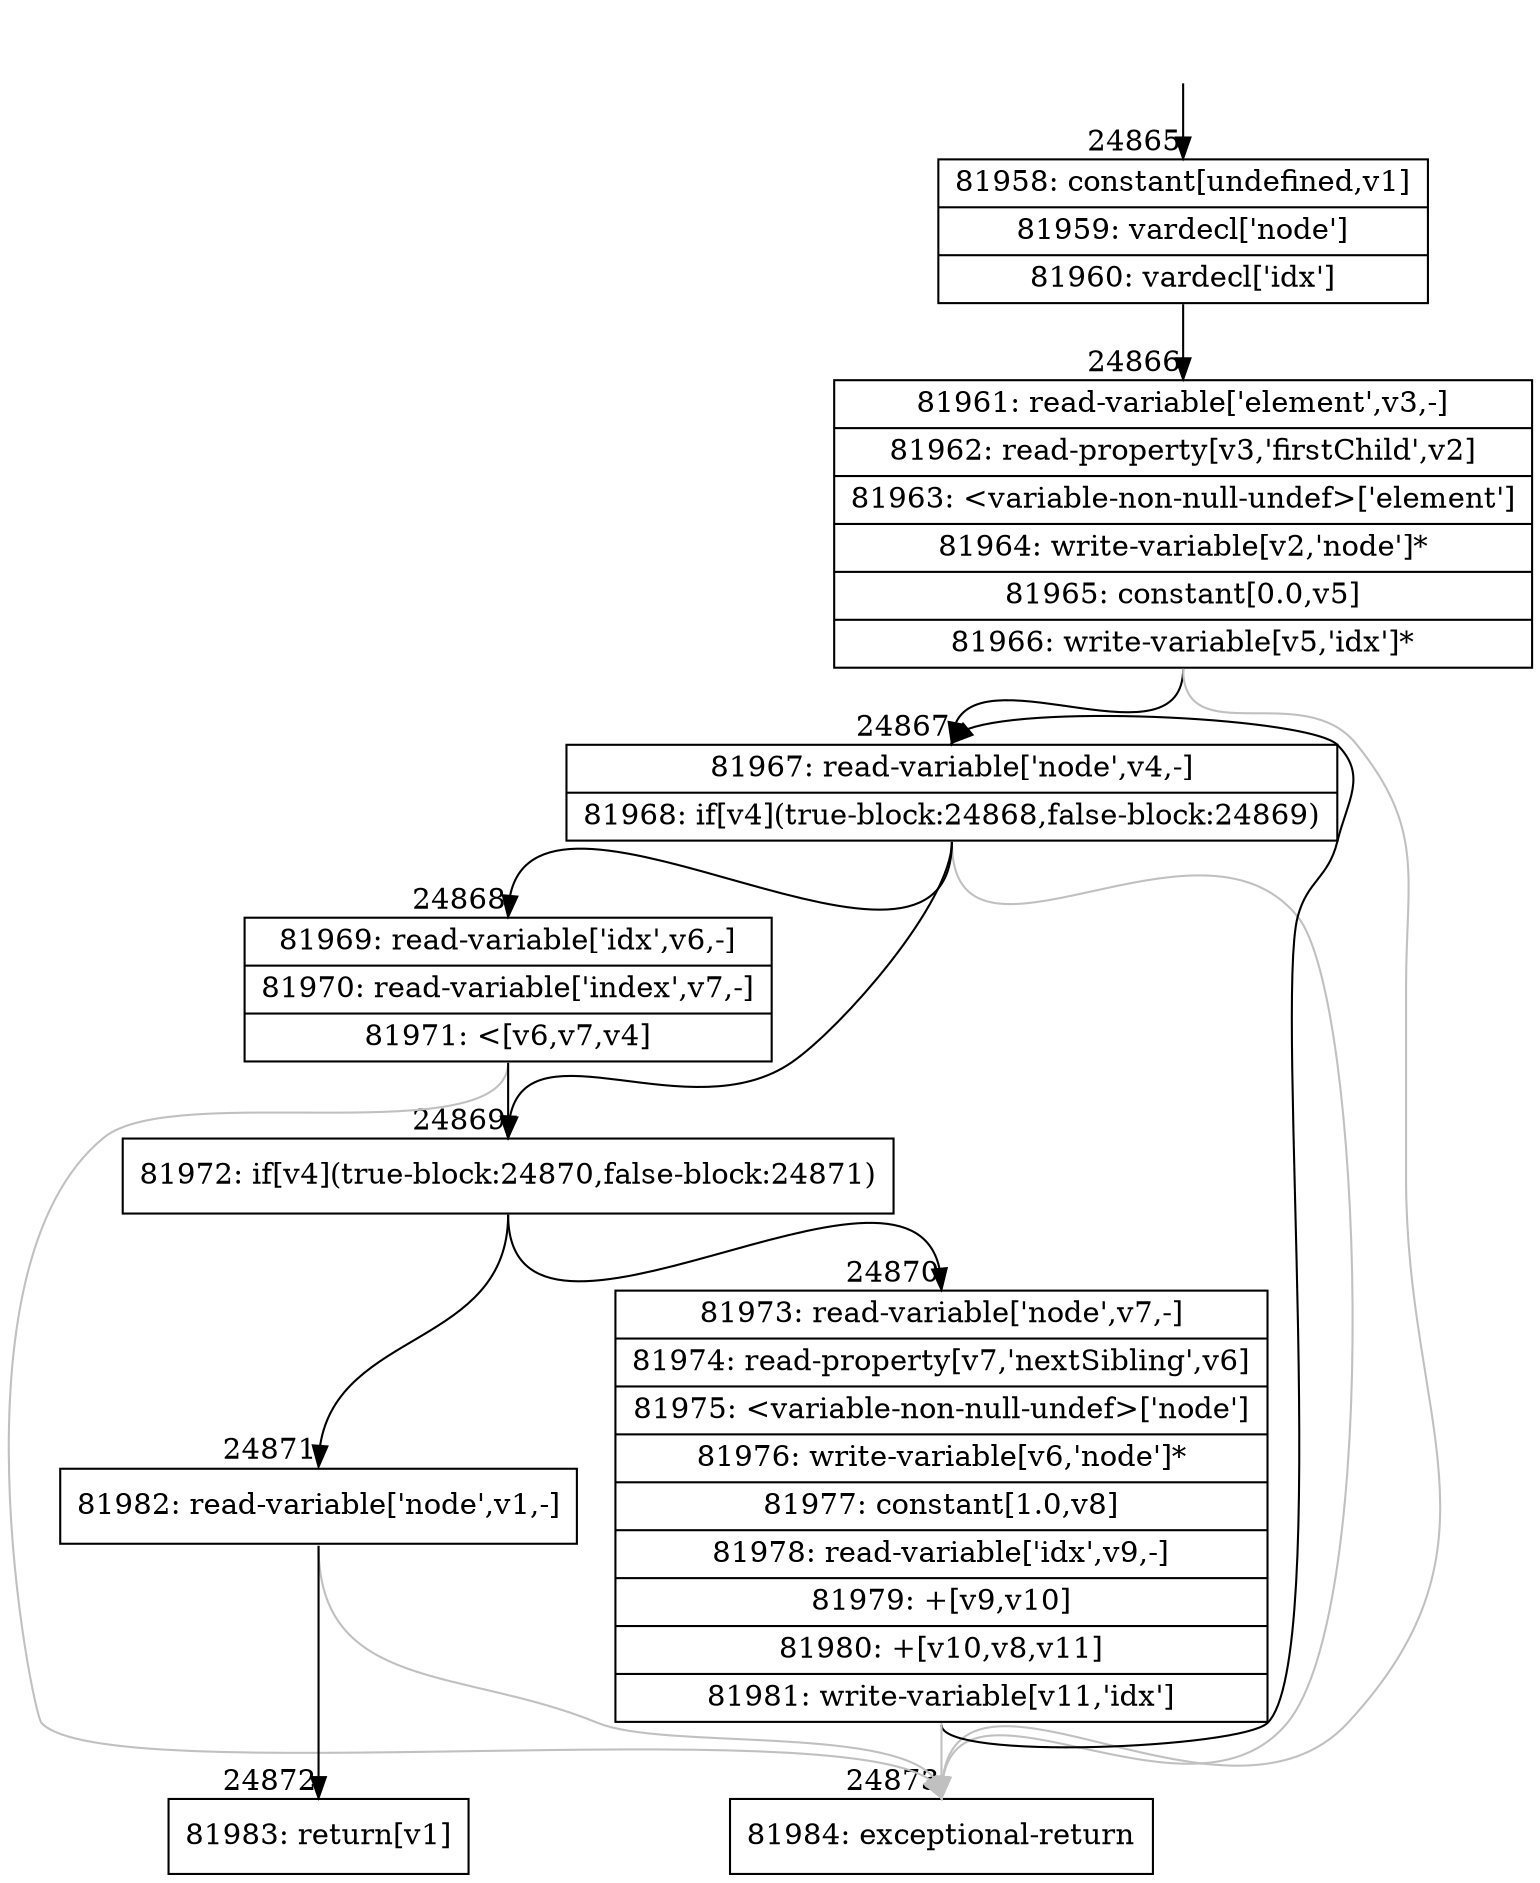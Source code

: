 digraph {
rankdir="TD"
BB_entry2186[shape=none,label=""];
BB_entry2186 -> BB24865 [tailport=s, headport=n, headlabel="    24865"]
BB24865 [shape=record label="{81958: constant[undefined,v1]|81959: vardecl['node']|81960: vardecl['idx']}" ] 
BB24865 -> BB24866 [tailport=s, headport=n, headlabel="      24866"]
BB24866 [shape=record label="{81961: read-variable['element',v3,-]|81962: read-property[v3,'firstChild',v2]|81963: \<variable-non-null-undef\>['element']|81964: write-variable[v2,'node']*|81965: constant[0.0,v5]|81966: write-variable[v5,'idx']*}" ] 
BB24866 -> BB24867 [tailport=s, headport=n, headlabel="      24867"]
BB24866 -> BB24873 [tailport=s, headport=n, color=gray, headlabel="      24873"]
BB24867 [shape=record label="{81967: read-variable['node',v4,-]|81968: if[v4](true-block:24868,false-block:24869)}" ] 
BB24867 -> BB24869 [tailport=s, headport=n, headlabel="      24869"]
BB24867 -> BB24868 [tailport=s, headport=n, headlabel="      24868"]
BB24867 -> BB24873 [tailport=s, headport=n, color=gray]
BB24868 [shape=record label="{81969: read-variable['idx',v6,-]|81970: read-variable['index',v7,-]|81971: \<[v6,v7,v4]}" ] 
BB24868 -> BB24869 [tailport=s, headport=n]
BB24868 -> BB24873 [tailport=s, headport=n, color=gray]
BB24869 [shape=record label="{81972: if[v4](true-block:24870,false-block:24871)}" ] 
BB24869 -> BB24870 [tailport=s, headport=n, headlabel="      24870"]
BB24869 -> BB24871 [tailport=s, headport=n, headlabel="      24871"]
BB24870 [shape=record label="{81973: read-variable['node',v7,-]|81974: read-property[v7,'nextSibling',v6]|81975: \<variable-non-null-undef\>['node']|81976: write-variable[v6,'node']*|81977: constant[1.0,v8]|81978: read-variable['idx',v9,-]|81979: +[v9,v10]|81980: +[v10,v8,v11]|81981: write-variable[v11,'idx']}" ] 
BB24870 -> BB24867 [tailport=s, headport=n]
BB24870 -> BB24873 [tailport=s, headport=n, color=gray]
BB24871 [shape=record label="{81982: read-variable['node',v1,-]}" ] 
BB24871 -> BB24872 [tailport=s, headport=n, headlabel="      24872"]
BB24871 -> BB24873 [tailport=s, headport=n, color=gray]
BB24872 [shape=record label="{81983: return[v1]}" ] 
BB24873 [shape=record label="{81984: exceptional-return}" ] 
//#$~ 46511
}
